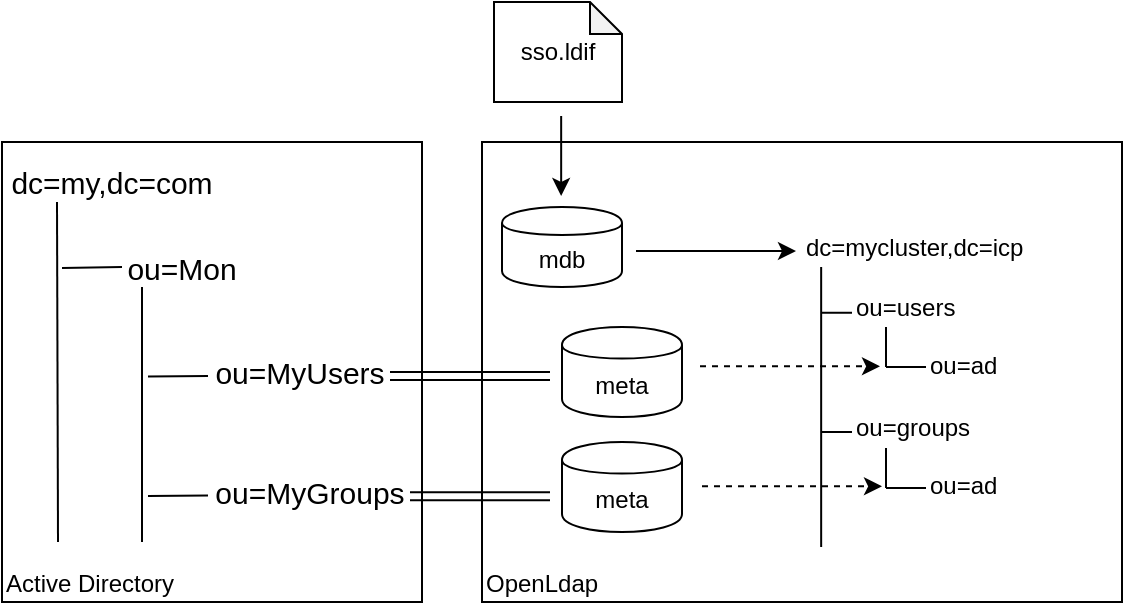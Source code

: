 <mxfile version="12.6.8"><diagram id="J3pFXFf1RwOcWjMR4LiV" name="Page-1"><mxGraphModel dx="844" dy="627" grid="1" gridSize="10" guides="1" tooltips="1" connect="1" arrows="1" fold="1" page="1" pageScale="1" pageWidth="850" pageHeight="1100" math="0" shadow="0"><root><mxCell id="0"/><mxCell id="1" parent="0"/><mxCell id="roEVKLCL1ZjUe3ejfbym-4" value="Active Directory" style="rounded=0;whiteSpace=wrap;html=1;align=left;verticalAlign=bottom;" vertex="1" parent="1"><mxGeometry x="100" y="160" width="210" height="230" as="geometry"/></mxCell><mxCell id="ZAex7LnkWMKFDegOZ39p-3" value="OpenLdap" style="rounded=0;whiteSpace=wrap;html=1;align=left;verticalAlign=bottom;" parent="1" vertex="1"><mxGeometry x="340" y="160" width="320" height="230" as="geometry"/></mxCell><mxCell id="ZAex7LnkWMKFDegOZ39p-7" value="mdb" style="shape=cylinder;whiteSpace=wrap;html=1;boundedLbl=1;backgroundOutline=1;" parent="1" vertex="1"><mxGeometry x="350" y="192.5" width="60" height="40" as="geometry"/></mxCell><mxCell id="roEVKLCL1ZjUe3ejfbym-2" value="meta" style="shape=cylinder;whiteSpace=wrap;html=1;boundedLbl=1;backgroundOutline=1;" vertex="1" parent="1"><mxGeometry x="380" y="310" width="60" height="45" as="geometry"/></mxCell><mxCell id="roEVKLCL1ZjUe3ejfbym-3" value="meta" style="shape=cylinder;whiteSpace=wrap;html=1;boundedLbl=1;backgroundOutline=1;" vertex="1" parent="1"><mxGeometry x="380" y="252.5" width="60" height="45" as="geometry"/></mxCell><mxCell id="roEVKLCL1ZjUe3ejfbym-5" value="&lt;font style=&quot;font-size: 15px&quot;&gt;dc=my,dc=com&lt;/font&gt;" style="text;html=1;strokeColor=none;fillColor=none;align=center;verticalAlign=middle;whiteSpace=wrap;rounded=0;dashed=1;" vertex="1" parent="1"><mxGeometry x="100" y="170" width="110" height="20" as="geometry"/></mxCell><mxCell id="roEVKLCL1ZjUe3ejfbym-6" value="&lt;font style=&quot;font-size: 15px&quot;&gt;ou=Mon&lt;/font&gt;" style="text;html=1;strokeColor=none;fillColor=none;align=center;verticalAlign=middle;whiteSpace=wrap;rounded=0;dashed=1;" vertex="1" parent="1"><mxGeometry x="160" y="212.5" width="60" height="20" as="geometry"/></mxCell><mxCell id="roEVKLCL1ZjUe3ejfbym-7" value="&lt;font style=&quot;font-size: 15px&quot;&gt;ou=MyUsers&lt;/font&gt;" style="text;html=1;strokeColor=none;fillColor=none;align=center;verticalAlign=middle;whiteSpace=wrap;rounded=0;dashed=1;" vertex="1" parent="1"><mxGeometry x="204" y="265" width="90" height="20" as="geometry"/></mxCell><mxCell id="roEVKLCL1ZjUe3ejfbym-8" value="&lt;font style=&quot;font-size: 15px&quot;&gt;ou=MyGroups&lt;/font&gt;" style="text;html=1;strokeColor=none;fillColor=none;align=center;verticalAlign=middle;whiteSpace=wrap;rounded=0;dashed=1;" vertex="1" parent="1"><mxGeometry x="204" y="325" width="100" height="20" as="geometry"/></mxCell><mxCell id="roEVKLCL1ZjUe3ejfbym-9" value="" style="endArrow=none;html=1;entryX=0.25;entryY=1;entryDx=0;entryDy=0;" edge="1" parent="1" target="roEVKLCL1ZjUe3ejfbym-5"><mxGeometry width="50" height="50" relative="1" as="geometry"><mxPoint x="128" y="360" as="sourcePoint"/><mxPoint x="160" y="230" as="targetPoint"/></mxGeometry></mxCell><mxCell id="roEVKLCL1ZjUe3ejfbym-10" value="" style="endArrow=none;html=1;exitX=0;exitY=0.5;exitDx=0;exitDy=0;" edge="1" parent="1" source="roEVKLCL1ZjUe3ejfbym-6"><mxGeometry width="50" height="50" relative="1" as="geometry"><mxPoint x="140" y="370" as="sourcePoint"/><mxPoint x="130" y="223" as="targetPoint"/><Array as="points"><mxPoint x="130" y="223"/></Array></mxGeometry></mxCell><mxCell id="roEVKLCL1ZjUe3ejfbym-11" value="" style="endArrow=none;html=1;entryX=0.25;entryY=1;entryDx=0;entryDy=0;" edge="1" parent="1"><mxGeometry width="50" height="50" relative="1" as="geometry"><mxPoint x="170" y="360" as="sourcePoint"/><mxPoint x="170" y="232.5" as="targetPoint"/></mxGeometry></mxCell><mxCell id="roEVKLCL1ZjUe3ejfbym-19" value="dc=mycluster,dc=icp" style="text;html=1;strokeColor=none;fillColor=none;align=left;verticalAlign=middle;whiteSpace=wrap;rounded=0;" vertex="1" parent="1"><mxGeometry x="500" y="202.5" width="120" height="20" as="geometry"/></mxCell><mxCell id="roEVKLCL1ZjUe3ejfbym-20" value="ou=groups" style="text;html=1;strokeColor=none;fillColor=none;align=left;verticalAlign=middle;whiteSpace=wrap;rounded=0;" vertex="1" parent="1"><mxGeometry x="525" y="293" width="70" height="20" as="geometry"/></mxCell><mxCell id="roEVKLCL1ZjUe3ejfbym-21" value="ou=users" style="text;html=1;strokeColor=none;fillColor=none;align=left;verticalAlign=middle;whiteSpace=wrap;rounded=0;" vertex="1" parent="1"><mxGeometry x="525" y="232.5" width="70" height="20" as="geometry"/></mxCell><mxCell id="roEVKLCL1ZjUe3ejfbym-22" value="ou=ad" style="text;html=1;strokeColor=none;fillColor=none;align=left;verticalAlign=middle;whiteSpace=wrap;rounded=0;" vertex="1" parent="1"><mxGeometry x="562" y="262" width="60" height="20" as="geometry"/></mxCell><mxCell id="roEVKLCL1ZjUe3ejfbym-23" value="ou=ad" style="text;html=1;strokeColor=none;fillColor=none;align=left;verticalAlign=middle;whiteSpace=wrap;rounded=0;" vertex="1" parent="1"><mxGeometry x="562" y="322" width="60" height="20" as="geometry"/></mxCell><mxCell id="roEVKLCL1ZjUe3ejfbym-24" value="" style="endArrow=none;html=1;" edge="1" parent="1"><mxGeometry width="50" height="50" relative="1" as="geometry"><mxPoint x="203" y="277" as="sourcePoint"/><mxPoint x="173" y="277.25" as="targetPoint"/><Array as="points"><mxPoint x="173" y="277.25"/></Array></mxGeometry></mxCell><mxCell id="roEVKLCL1ZjUe3ejfbym-26" value="" style="endArrow=none;html=1;" edge="1" parent="1"><mxGeometry width="50" height="50" relative="1" as="geometry"><mxPoint x="203" y="336.8" as="sourcePoint"/><mxPoint x="173" y="337.05" as="targetPoint"/><Array as="points"><mxPoint x="173" y="337.05"/></Array></mxGeometry></mxCell><mxCell id="roEVKLCL1ZjUe3ejfbym-27" value="" style="shape=link;html=1;" edge="1" parent="1"><mxGeometry width="50" height="50" relative="1" as="geometry"><mxPoint x="294" y="277.0" as="sourcePoint"/><mxPoint x="374" y="277.0" as="targetPoint"/></mxGeometry></mxCell><mxCell id="roEVKLCL1ZjUe3ejfbym-28" value="" style="shape=link;html=1;" edge="1" parent="1"><mxGeometry width="50" height="50" relative="1" as="geometry"><mxPoint x="304" y="337.08" as="sourcePoint"/><mxPoint x="374" y="337.08" as="targetPoint"/></mxGeometry></mxCell><mxCell id="roEVKLCL1ZjUe3ejfbym-29" value="" style="endArrow=classic;html=1;dashed=1;" edge="1" parent="1"><mxGeometry width="50" height="50" relative="1" as="geometry"><mxPoint x="449" y="272.17" as="sourcePoint"/><mxPoint x="539" y="272.17" as="targetPoint"/></mxGeometry></mxCell><mxCell id="roEVKLCL1ZjUe3ejfbym-30" value="" style="endArrow=classic;html=1;dashed=1;" edge="1" parent="1"><mxGeometry width="50" height="50" relative="1" as="geometry"><mxPoint x="450" y="332.17" as="sourcePoint"/><mxPoint x="540" y="332.17" as="targetPoint"/></mxGeometry></mxCell><mxCell id="roEVKLCL1ZjUe3ejfbym-31" value="" style="endArrow=classic;html=1;" edge="1" parent="1"><mxGeometry width="50" height="50" relative="1" as="geometry"><mxPoint x="417" y="214.5" as="sourcePoint"/><mxPoint x="497" y="214.5" as="targetPoint"/></mxGeometry></mxCell><mxCell id="roEVKLCL1ZjUe3ejfbym-32" value="" style="endArrow=none;html=1;" edge="1" parent="1"><mxGeometry width="50" height="50" relative="1" as="geometry"><mxPoint x="509.58" y="362.5" as="sourcePoint"/><mxPoint x="509.58" y="222.5" as="targetPoint"/></mxGeometry></mxCell><mxCell id="roEVKLCL1ZjUe3ejfbym-33" value="" style="endArrow=none;html=1;" edge="1" parent="1"><mxGeometry width="50" height="50" relative="1" as="geometry"><mxPoint x="542" y="333" as="sourcePoint"/><mxPoint x="542" y="313" as="targetPoint"/></mxGeometry></mxCell><mxCell id="roEVKLCL1ZjUe3ejfbym-35" value="" style="endArrow=classic;html=1;" edge="1" parent="1"><mxGeometry width="50" height="50" relative="1" as="geometry"><mxPoint x="379.58" y="147" as="sourcePoint"/><mxPoint x="379.58" y="187" as="targetPoint"/></mxGeometry></mxCell><mxCell id="roEVKLCL1ZjUe3ejfbym-36" value="sso.ldif" style="shape=note;whiteSpace=wrap;html=1;backgroundOutline=1;darkOpacity=0.05;align=center;verticalAlign=middle;size=16;" vertex="1" parent="1"><mxGeometry x="346" y="90" width="64" height="50" as="geometry"/></mxCell><mxCell id="roEVKLCL1ZjUe3ejfbym-37" value="" style="endArrow=none;html=1;" edge="1" parent="1"><mxGeometry width="50" height="50" relative="1" as="geometry"><mxPoint x="542" y="333" as="sourcePoint"/><mxPoint x="562" y="333" as="targetPoint"/></mxGeometry></mxCell><mxCell id="roEVKLCL1ZjUe3ejfbym-38" value="" style="endArrow=none;html=1;" edge="1" parent="1"><mxGeometry width="50" height="50" relative="1" as="geometry"><mxPoint x="542" y="272.5" as="sourcePoint"/><mxPoint x="542" y="252.5" as="targetPoint"/></mxGeometry></mxCell><mxCell id="roEVKLCL1ZjUe3ejfbym-39" value="" style="endArrow=none;html=1;" edge="1" parent="1"><mxGeometry width="50" height="50" relative="1" as="geometry"><mxPoint x="542" y="272.5" as="sourcePoint"/><mxPoint x="562" y="272.5" as="targetPoint"/></mxGeometry></mxCell><mxCell id="roEVKLCL1ZjUe3ejfbym-40" value="" style="endArrow=none;html=1;" edge="1" parent="1"><mxGeometry width="50" height="50" relative="1" as="geometry"><mxPoint x="510" y="245.38" as="sourcePoint"/><mxPoint x="525" y="245.38" as="targetPoint"/></mxGeometry></mxCell><mxCell id="roEVKLCL1ZjUe3ejfbym-41" value="" style="endArrow=none;html=1;" edge="1" parent="1"><mxGeometry width="50" height="50" relative="1" as="geometry"><mxPoint x="510" y="305" as="sourcePoint"/><mxPoint x="525" y="305" as="targetPoint"/></mxGeometry></mxCell></root></mxGraphModel></diagram></mxfile>